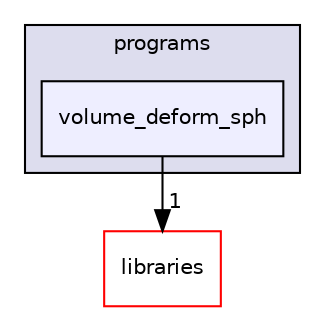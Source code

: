 digraph "xmipp/applications/programs/volume_deform_sph" {
  compound=true
  node [ fontsize="10", fontname="Helvetica"];
  edge [ labelfontsize="10", labelfontname="Helvetica"];
  subgraph clusterdir_592b16dc4070b933e5655da2b0d20bbb {
    graph [ bgcolor="#ddddee", pencolor="black", label="programs" fontname="Helvetica", fontsize="10", URL="dir_592b16dc4070b933e5655da2b0d20bbb.html"]
  dir_9b5ae9a20c7149deac107974a4f65c44 [shape=box, label="volume_deform_sph", style="filled", fillcolor="#eeeeff", pencolor="black", URL="dir_9b5ae9a20c7149deac107974a4f65c44.html"];
  }
  dir_29dba3f3840f20df3b04d1972e99046b [shape=box label="libraries" fillcolor="white" style="filled" color="red" URL="dir_29dba3f3840f20df3b04d1972e99046b.html"];
  dir_9b5ae9a20c7149deac107974a4f65c44->dir_29dba3f3840f20df3b04d1972e99046b [headlabel="1", labeldistance=1.5 headhref="dir_000242_000027.html"];
}
